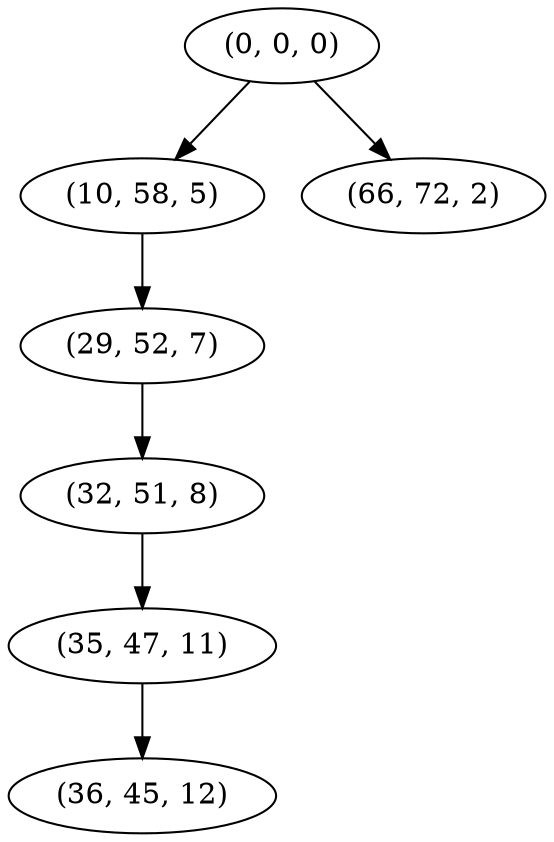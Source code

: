 digraph tree {
    "(0, 0, 0)";
    "(10, 58, 5)";
    "(29, 52, 7)";
    "(32, 51, 8)";
    "(35, 47, 11)";
    "(36, 45, 12)";
    "(66, 72, 2)";
    "(0, 0, 0)" -> "(10, 58, 5)";
    "(0, 0, 0)" -> "(66, 72, 2)";
    "(10, 58, 5)" -> "(29, 52, 7)";
    "(29, 52, 7)" -> "(32, 51, 8)";
    "(32, 51, 8)" -> "(35, 47, 11)";
    "(35, 47, 11)" -> "(36, 45, 12)";
}
